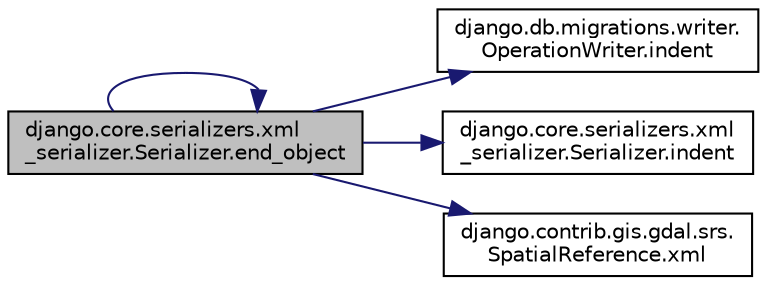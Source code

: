 digraph "django.core.serializers.xml_serializer.Serializer.end_object"
{
 // LATEX_PDF_SIZE
  edge [fontname="Helvetica",fontsize="10",labelfontname="Helvetica",labelfontsize="10"];
  node [fontname="Helvetica",fontsize="10",shape=record];
  rankdir="LR";
  Node1 [label="django.core.serializers.xml\l_serializer.Serializer.end_object",height=0.2,width=0.4,color="black", fillcolor="grey75", style="filled", fontcolor="black",tooltip=" "];
  Node1 -> Node1 [color="midnightblue",fontsize="10",style="solid",fontname="Helvetica"];
  Node1 -> Node2 [color="midnightblue",fontsize="10",style="solid",fontname="Helvetica"];
  Node2 [label="django.db.migrations.writer.\lOperationWriter.indent",height=0.2,width=0.4,color="black", fillcolor="white", style="filled",URL="$da/dc4/classdjango_1_1db_1_1migrations_1_1writer_1_1_operation_writer.html#a1fe3e32623de31267d658e018581449e",tooltip=" "];
  Node1 -> Node3 [color="midnightblue",fontsize="10",style="solid",fontname="Helvetica"];
  Node3 [label="django.core.serializers.xml\l_serializer.Serializer.indent",height=0.2,width=0.4,color="black", fillcolor="white", style="filled",URL="$dc/d8c/classdjango_1_1core_1_1serializers_1_1xml__serializer_1_1_serializer.html#a45d3801576253e54d72ebaeaf7febed2",tooltip=" "];
  Node1 -> Node4 [color="midnightblue",fontsize="10",style="solid",fontname="Helvetica"];
  Node4 [label="django.contrib.gis.gdal.srs.\lSpatialReference.xml",height=0.2,width=0.4,color="black", fillcolor="white", style="filled",URL="$d7/dda/classdjango_1_1contrib_1_1gis_1_1gdal_1_1srs_1_1_spatial_reference.html#ac596079e70d914c59f007e7342d43364",tooltip=" "];
}
